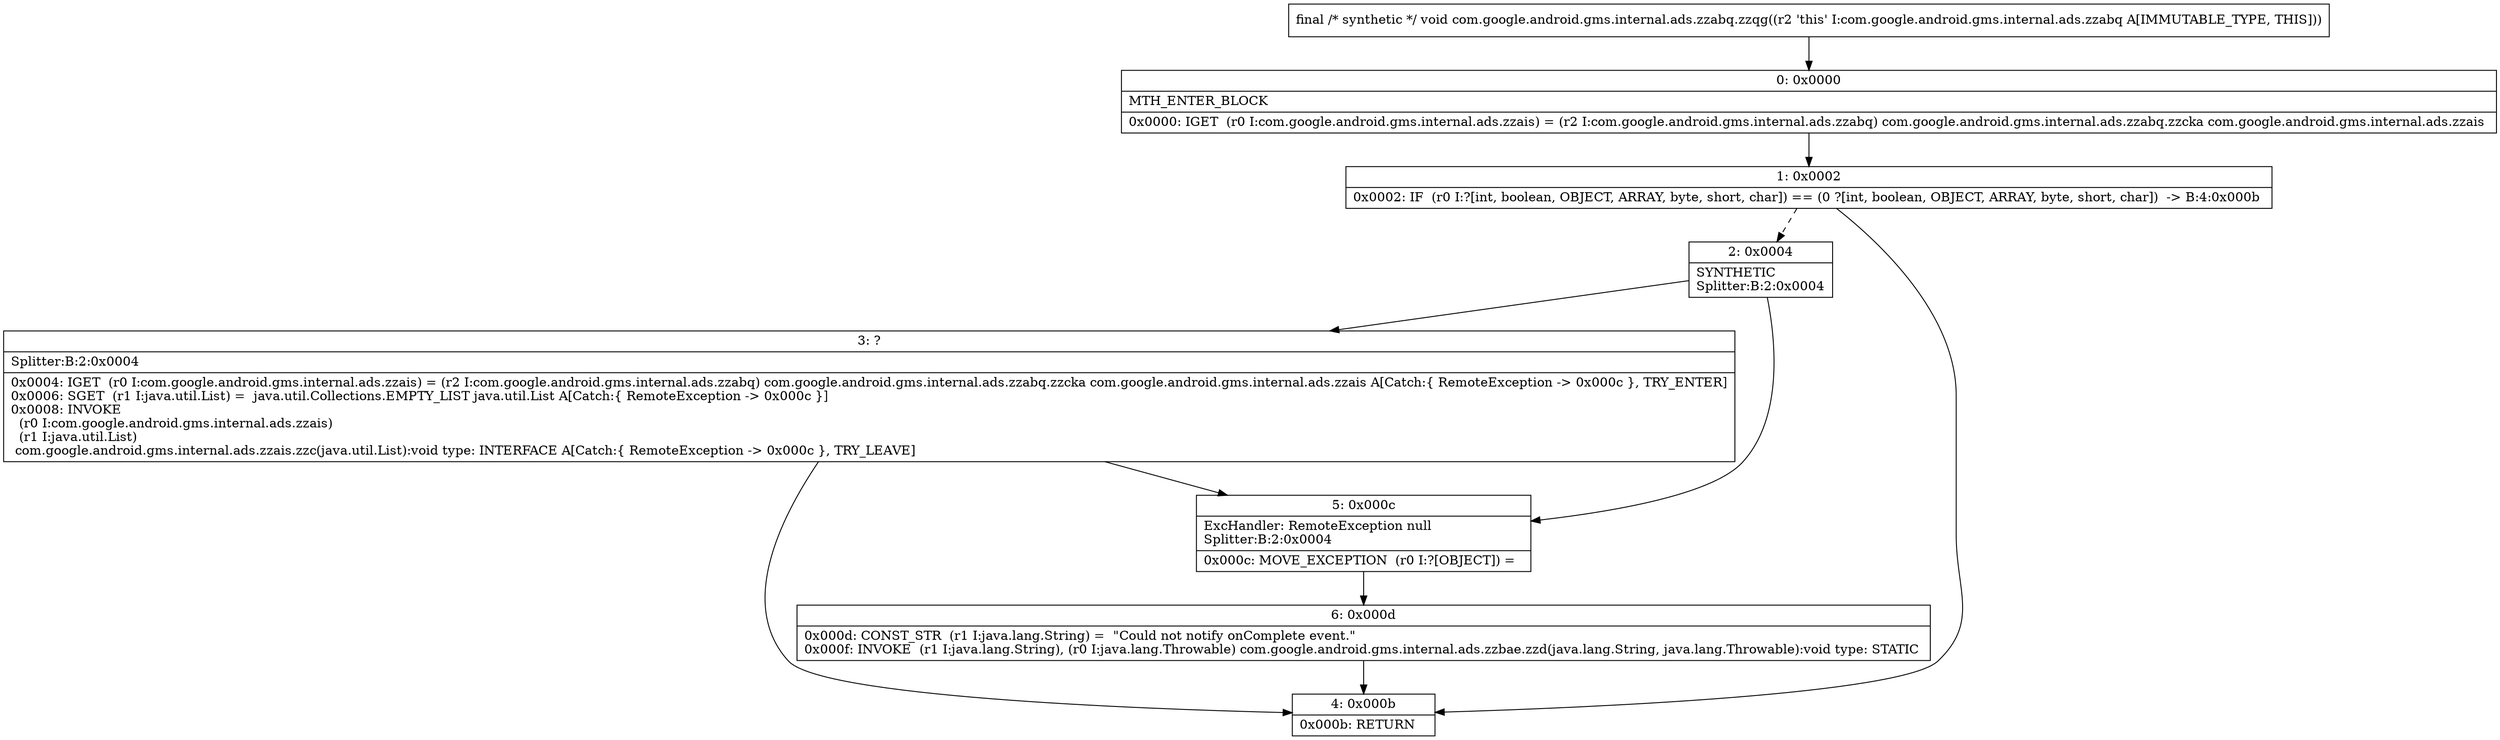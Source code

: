 digraph "CFG forcom.google.android.gms.internal.ads.zzabq.zzqg()V" {
Node_0 [shape=record,label="{0\:\ 0x0000|MTH_ENTER_BLOCK\l|0x0000: IGET  (r0 I:com.google.android.gms.internal.ads.zzais) = (r2 I:com.google.android.gms.internal.ads.zzabq) com.google.android.gms.internal.ads.zzabq.zzcka com.google.android.gms.internal.ads.zzais \l}"];
Node_1 [shape=record,label="{1\:\ 0x0002|0x0002: IF  (r0 I:?[int, boolean, OBJECT, ARRAY, byte, short, char]) == (0 ?[int, boolean, OBJECT, ARRAY, byte, short, char])  \-\> B:4:0x000b \l}"];
Node_2 [shape=record,label="{2\:\ 0x0004|SYNTHETIC\lSplitter:B:2:0x0004\l}"];
Node_3 [shape=record,label="{3\:\ ?|Splitter:B:2:0x0004\l|0x0004: IGET  (r0 I:com.google.android.gms.internal.ads.zzais) = (r2 I:com.google.android.gms.internal.ads.zzabq) com.google.android.gms.internal.ads.zzabq.zzcka com.google.android.gms.internal.ads.zzais A[Catch:\{ RemoteException \-\> 0x000c \}, TRY_ENTER]\l0x0006: SGET  (r1 I:java.util.List) =  java.util.Collections.EMPTY_LIST java.util.List A[Catch:\{ RemoteException \-\> 0x000c \}]\l0x0008: INVOKE  \l  (r0 I:com.google.android.gms.internal.ads.zzais)\l  (r1 I:java.util.List)\l com.google.android.gms.internal.ads.zzais.zzc(java.util.List):void type: INTERFACE A[Catch:\{ RemoteException \-\> 0x000c \}, TRY_LEAVE]\l}"];
Node_4 [shape=record,label="{4\:\ 0x000b|0x000b: RETURN   \l}"];
Node_5 [shape=record,label="{5\:\ 0x000c|ExcHandler: RemoteException null\lSplitter:B:2:0x0004\l|0x000c: MOVE_EXCEPTION  (r0 I:?[OBJECT]) =  \l}"];
Node_6 [shape=record,label="{6\:\ 0x000d|0x000d: CONST_STR  (r1 I:java.lang.String) =  \"Could not notify onComplete event.\" \l0x000f: INVOKE  (r1 I:java.lang.String), (r0 I:java.lang.Throwable) com.google.android.gms.internal.ads.zzbae.zzd(java.lang.String, java.lang.Throwable):void type: STATIC \l}"];
MethodNode[shape=record,label="{final \/* synthetic *\/ void com.google.android.gms.internal.ads.zzabq.zzqg((r2 'this' I:com.google.android.gms.internal.ads.zzabq A[IMMUTABLE_TYPE, THIS])) }"];
MethodNode -> Node_0;
Node_0 -> Node_1;
Node_1 -> Node_2[style=dashed];
Node_1 -> Node_4;
Node_2 -> Node_3;
Node_2 -> Node_5;
Node_3 -> Node_4;
Node_3 -> Node_5;
Node_5 -> Node_6;
Node_6 -> Node_4;
}

